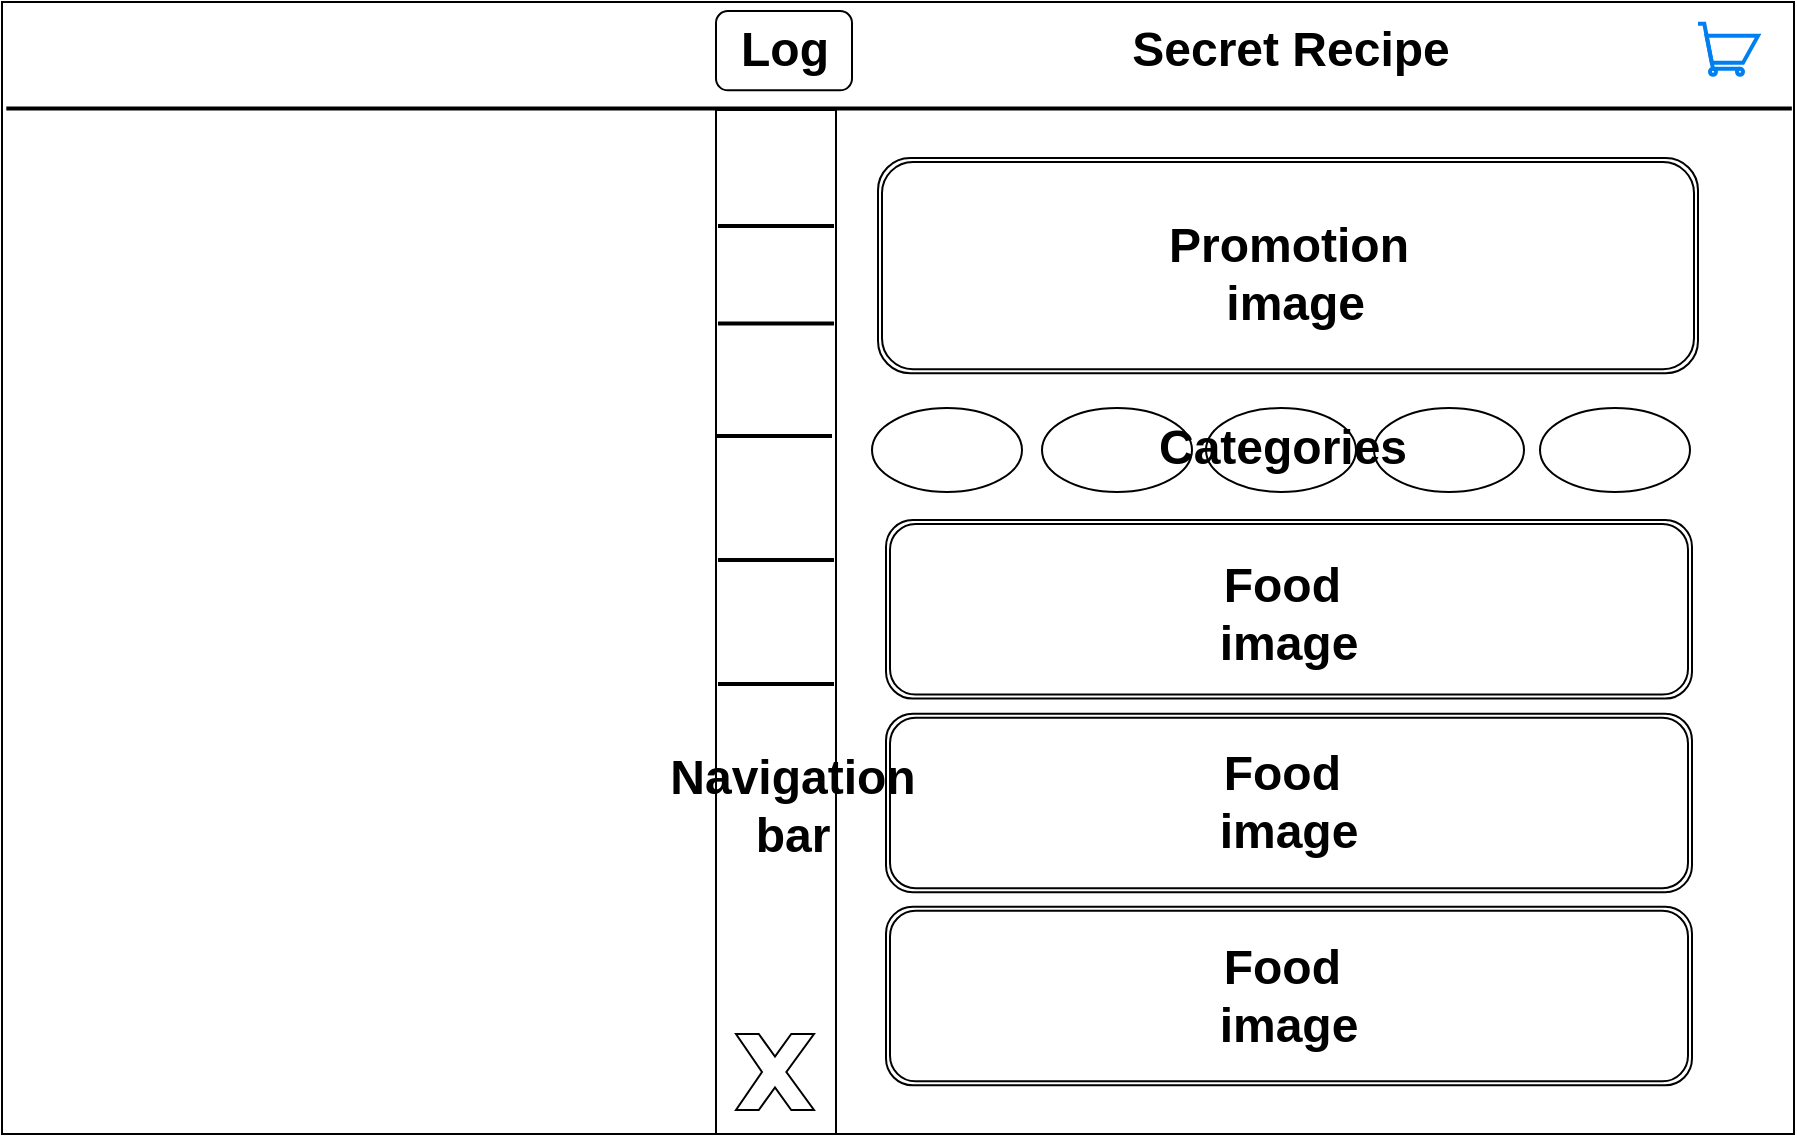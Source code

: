 <mxfile version="24.7.10">
  <diagram name="Page-1" id="hPOh9uv4Xi-a1cSwoiG5">
    <mxGraphModel dx="1918" dy="1073" grid="0" gridSize="10" guides="1" tooltips="1" connect="1" arrows="1" fold="1" page="0" pageScale="1" pageWidth="850" pageHeight="1100" math="0" shadow="0">
      <root>
        <mxCell id="0" />
        <mxCell id="1" parent="0" />
        <mxCell id="TidTo2rOgOH8y78XN5G_-71" value="" style="group" vertex="1" connectable="0" parent="1">
          <mxGeometry x="-317" y="-137" width="896" height="566" as="geometry" />
        </mxCell>
        <mxCell id="TidTo2rOgOH8y78XN5G_-4" value="" style="rounded=0;whiteSpace=wrap;html=1;" vertex="1" parent="TidTo2rOgOH8y78XN5G_-71">
          <mxGeometry width="896" height="566" as="geometry" />
        </mxCell>
        <mxCell id="TidTo2rOgOH8y78XN5G_-7" value="" style="line;strokeWidth=2;html=1;" vertex="1" parent="TidTo2rOgOH8y78XN5G_-71">
          <mxGeometry x="2.149" y="47.364" width="892.777" height="11.841" as="geometry" />
        </mxCell>
        <mxCell id="TidTo2rOgOH8y78XN5G_-9" value="Secret Recipe" style="text;strokeColor=none;fillColor=none;html=1;fontSize=24;fontStyle=1;verticalAlign=middle;align=center;" vertex="1" parent="TidTo2rOgOH8y78XN5G_-71">
          <mxGeometry x="589.783" y="0.001" width="107.434" height="47.364" as="geometry" />
        </mxCell>
        <mxCell id="TidTo2rOgOH8y78XN5G_-65" value="" style="group" vertex="1" connectable="0" parent="TidTo2rOgOH8y78XN5G_-71">
          <mxGeometry x="442" y="259.02" width="403" height="282.65" as="geometry" />
        </mxCell>
        <mxCell id="TidTo2rOgOH8y78XN5G_-77" value="" style="group" vertex="1" connectable="0" parent="TidTo2rOgOH8y78XN5G_-65">
          <mxGeometry width="403" height="282.65" as="geometry" />
        </mxCell>
        <mxCell id="TidTo2rOgOH8y78XN5G_-61" value="" style="shape=ext;double=1;rounded=1;whiteSpace=wrap;html=1;" vertex="1" parent="TidTo2rOgOH8y78XN5G_-77">
          <mxGeometry width="403" height="89.286" as="geometry" />
        </mxCell>
        <mxCell id="TidTo2rOgOH8y78XN5G_-62" value="" style="shape=ext;double=1;rounded=1;whiteSpace=wrap;html=1;" vertex="1" parent="TidTo2rOgOH8y78XN5G_-77">
          <mxGeometry y="96.82" width="403" height="89.286" as="geometry" />
        </mxCell>
        <mxCell id="TidTo2rOgOH8y78XN5G_-63" value="" style="shape=ext;double=1;rounded=1;whiteSpace=wrap;html=1;" vertex="1" parent="TidTo2rOgOH8y78XN5G_-77">
          <mxGeometry y="193.364" width="403" height="89.286" as="geometry" />
        </mxCell>
        <mxCell id="TidTo2rOgOH8y78XN5G_-74" value="Food&amp;nbsp;&lt;div&gt;image&lt;/div&gt;" style="text;strokeColor=none;fillColor=none;html=1;fontSize=24;fontStyle=1;verticalAlign=middle;align=center;" vertex="1" parent="TidTo2rOgOH8y78XN5G_-77">
          <mxGeometry x="62.534" y="26.978" width="277.931" height="40.0" as="geometry" />
        </mxCell>
        <mxCell id="TidTo2rOgOH8y78XN5G_-73" value="Food&amp;nbsp;&lt;div&gt;image&lt;/div&gt;" style="text;strokeColor=none;fillColor=none;html=1;fontSize=24;fontStyle=1;verticalAlign=middle;align=center;" vertex="1" parent="TidTo2rOgOH8y78XN5G_-77">
          <mxGeometry x="62.534" y="121.328" width="277.931" height="40.0" as="geometry" />
        </mxCell>
        <mxCell id="TidTo2rOgOH8y78XN5G_-72" value="Food&amp;nbsp;&lt;div&gt;image&lt;/div&gt;" style="text;strokeColor=none;fillColor=none;html=1;fontSize=24;fontStyle=1;verticalAlign=middle;align=center;" vertex="1" parent="TidTo2rOgOH8y78XN5G_-77">
          <mxGeometry x="62.534" y="218.009" width="277.931" height="40.0" as="geometry" />
        </mxCell>
        <mxCell id="TidTo2rOgOH8y78XN5G_-75" value="" style="group" vertex="1" connectable="0" parent="TidTo2rOgOH8y78XN5G_-71">
          <mxGeometry x="438" y="78" width="410" height="107.62" as="geometry" />
        </mxCell>
        <mxCell id="TidTo2rOgOH8y78XN5G_-67" value="" style="shape=ext;double=1;rounded=1;whiteSpace=wrap;html=1;" vertex="1" parent="TidTo2rOgOH8y78XN5G_-75">
          <mxGeometry width="410" height="107.62" as="geometry" />
        </mxCell>
        <mxCell id="TidTo2rOgOH8y78XN5G_-66" value="Promotion&lt;div&gt;&amp;nbsp;image&lt;/div&gt;" style="text;strokeColor=none;fillColor=none;html=1;fontSize=24;fontStyle=1;verticalAlign=middle;align=center;" vertex="1" parent="TidTo2rOgOH8y78XN5G_-75">
          <mxGeometry x="109.201" y="44.001" width="191.569" height="28.0" as="geometry" />
        </mxCell>
        <mxCell id="TidTo2rOgOH8y78XN5G_-85" value="" style="group" vertex="1" connectable="0" parent="TidTo2rOgOH8y78XN5G_-71">
          <mxGeometry x="435" y="203" width="409" height="42" as="geometry" />
        </mxCell>
        <mxCell id="TidTo2rOgOH8y78XN5G_-80" value="" style="ellipse;whiteSpace=wrap;html=1;" vertex="1" parent="TidTo2rOgOH8y78XN5G_-85">
          <mxGeometry width="75" height="42" as="geometry" />
        </mxCell>
        <mxCell id="TidTo2rOgOH8y78XN5G_-84" value="" style="ellipse;whiteSpace=wrap;html=1;" vertex="1" parent="TidTo2rOgOH8y78XN5G_-85">
          <mxGeometry x="167" width="75" height="42" as="geometry" />
        </mxCell>
        <mxCell id="TidTo2rOgOH8y78XN5G_-83" value="" style="ellipse;whiteSpace=wrap;html=1;" vertex="1" parent="TidTo2rOgOH8y78XN5G_-85">
          <mxGeometry x="251" width="75" height="42" as="geometry" />
        </mxCell>
        <mxCell id="TidTo2rOgOH8y78XN5G_-82" value="" style="ellipse;whiteSpace=wrap;html=1;" vertex="1" parent="TidTo2rOgOH8y78XN5G_-85">
          <mxGeometry x="85" width="75" height="42" as="geometry" />
        </mxCell>
        <mxCell id="TidTo2rOgOH8y78XN5G_-81" value="" style="ellipse;whiteSpace=wrap;html=1;" vertex="1" parent="TidTo2rOgOH8y78XN5G_-85">
          <mxGeometry x="334" width="75" height="42" as="geometry" />
        </mxCell>
        <mxCell id="TidTo2rOgOH8y78XN5G_-86" value="Categories" style="text;strokeColor=none;fillColor=none;html=1;fontSize=24;fontStyle=1;verticalAlign=middle;align=center;" vertex="1" parent="TidTo2rOgOH8y78XN5G_-85">
          <mxGeometry x="154.5" width="100" height="40" as="geometry" />
        </mxCell>
        <mxCell id="TidTo2rOgOH8y78XN5G_-90" value="" style="rounded=0;whiteSpace=wrap;html=1;" vertex="1" parent="TidTo2rOgOH8y78XN5G_-71">
          <mxGeometry x="357" y="54" width="60" height="512" as="geometry" />
        </mxCell>
        <mxCell id="TidTo2rOgOH8y78XN5G_-124" value="" style="group" vertex="1" connectable="0" parent="TidTo2rOgOH8y78XN5G_-71">
          <mxGeometry x="357" y="107" width="59" height="239" as="geometry" />
        </mxCell>
        <mxCell id="TidTo2rOgOH8y78XN5G_-92" value="" style="line;strokeWidth=2;html=1;" vertex="1" parent="TidTo2rOgOH8y78XN5G_-124">
          <mxGeometry x="1" y="48.81" width="58" height="10" as="geometry" />
        </mxCell>
        <mxCell id="TidTo2rOgOH8y78XN5G_-117" value="" style="line;strokeWidth=2;html=1;" vertex="1" parent="TidTo2rOgOH8y78XN5G_-124">
          <mxGeometry y="105" width="58" height="10" as="geometry" />
        </mxCell>
        <mxCell id="TidTo2rOgOH8y78XN5G_-120" value="" style="line;strokeWidth=2;html=1;" vertex="1" parent="TidTo2rOgOH8y78XN5G_-124">
          <mxGeometry x="1" y="167" width="58" height="10" as="geometry" />
        </mxCell>
        <mxCell id="TidTo2rOgOH8y78XN5G_-121" value="" style="line;strokeWidth=2;html=1;" vertex="1" parent="TidTo2rOgOH8y78XN5G_-124">
          <mxGeometry x="1" y="229" width="58" height="10" as="geometry" />
        </mxCell>
        <mxCell id="TidTo2rOgOH8y78XN5G_-122" value="" style="line;strokeWidth=2;html=1;" vertex="1" parent="TidTo2rOgOH8y78XN5G_-124">
          <mxGeometry x="1" width="58" height="10" as="geometry" />
        </mxCell>
        <mxCell id="TidTo2rOgOH8y78XN5G_-125" value="Navigation&lt;div&gt;bar&lt;/div&gt;" style="text;strokeColor=none;fillColor=none;html=1;fontSize=24;fontStyle=1;verticalAlign=middle;align=center;" vertex="1" parent="TidTo2rOgOH8y78XN5G_-71">
          <mxGeometry x="338" y="383" width="113" height="37.34" as="geometry" />
        </mxCell>
        <mxCell id="TidTo2rOgOH8y78XN5G_-128" value="" style="verticalLabelPosition=bottom;verticalAlign=top;html=1;shape=mxgraph.basic.x" vertex="1" parent="TidTo2rOgOH8y78XN5G_-71">
          <mxGeometry x="367" y="516" width="39" height="38" as="geometry" />
        </mxCell>
        <mxCell id="TidTo2rOgOH8y78XN5G_-134" value="" style="group" vertex="1" connectable="0" parent="TidTo2rOgOH8y78XN5G_-71">
          <mxGeometry x="357" y="4.5" width="68" height="39.68" as="geometry" />
        </mxCell>
        <mxCell id="TidTo2rOgOH8y78XN5G_-129" value="" style="rounded=1;whiteSpace=wrap;html=1;" vertex="1" parent="TidTo2rOgOH8y78XN5G_-134">
          <mxGeometry width="68" height="39.68" as="geometry" />
        </mxCell>
        <mxCell id="TidTo2rOgOH8y78XN5G_-131" value="Log" style="text;strokeColor=none;fillColor=none;html=1;fontSize=24;fontStyle=1;verticalAlign=middle;align=center;" vertex="1" parent="TidTo2rOgOH8y78XN5G_-134">
          <mxGeometry x="5.667" y="6.613" width="56.667" height="26.453" as="geometry" />
        </mxCell>
        <mxCell id="TidTo2rOgOH8y78XN5G_-135" value="" style="html=1;verticalLabelPosition=bottom;align=center;labelBackgroundColor=#ffffff;verticalAlign=top;strokeWidth=2;strokeColor=#0080F0;shadow=0;dashed=0;shape=mxgraph.ios7.icons.shopping_cart;" vertex="1" parent="TidTo2rOgOH8y78XN5G_-71">
          <mxGeometry x="848" y="10.93" width="30" height="25.5" as="geometry" />
        </mxCell>
      </root>
    </mxGraphModel>
  </diagram>
</mxfile>
